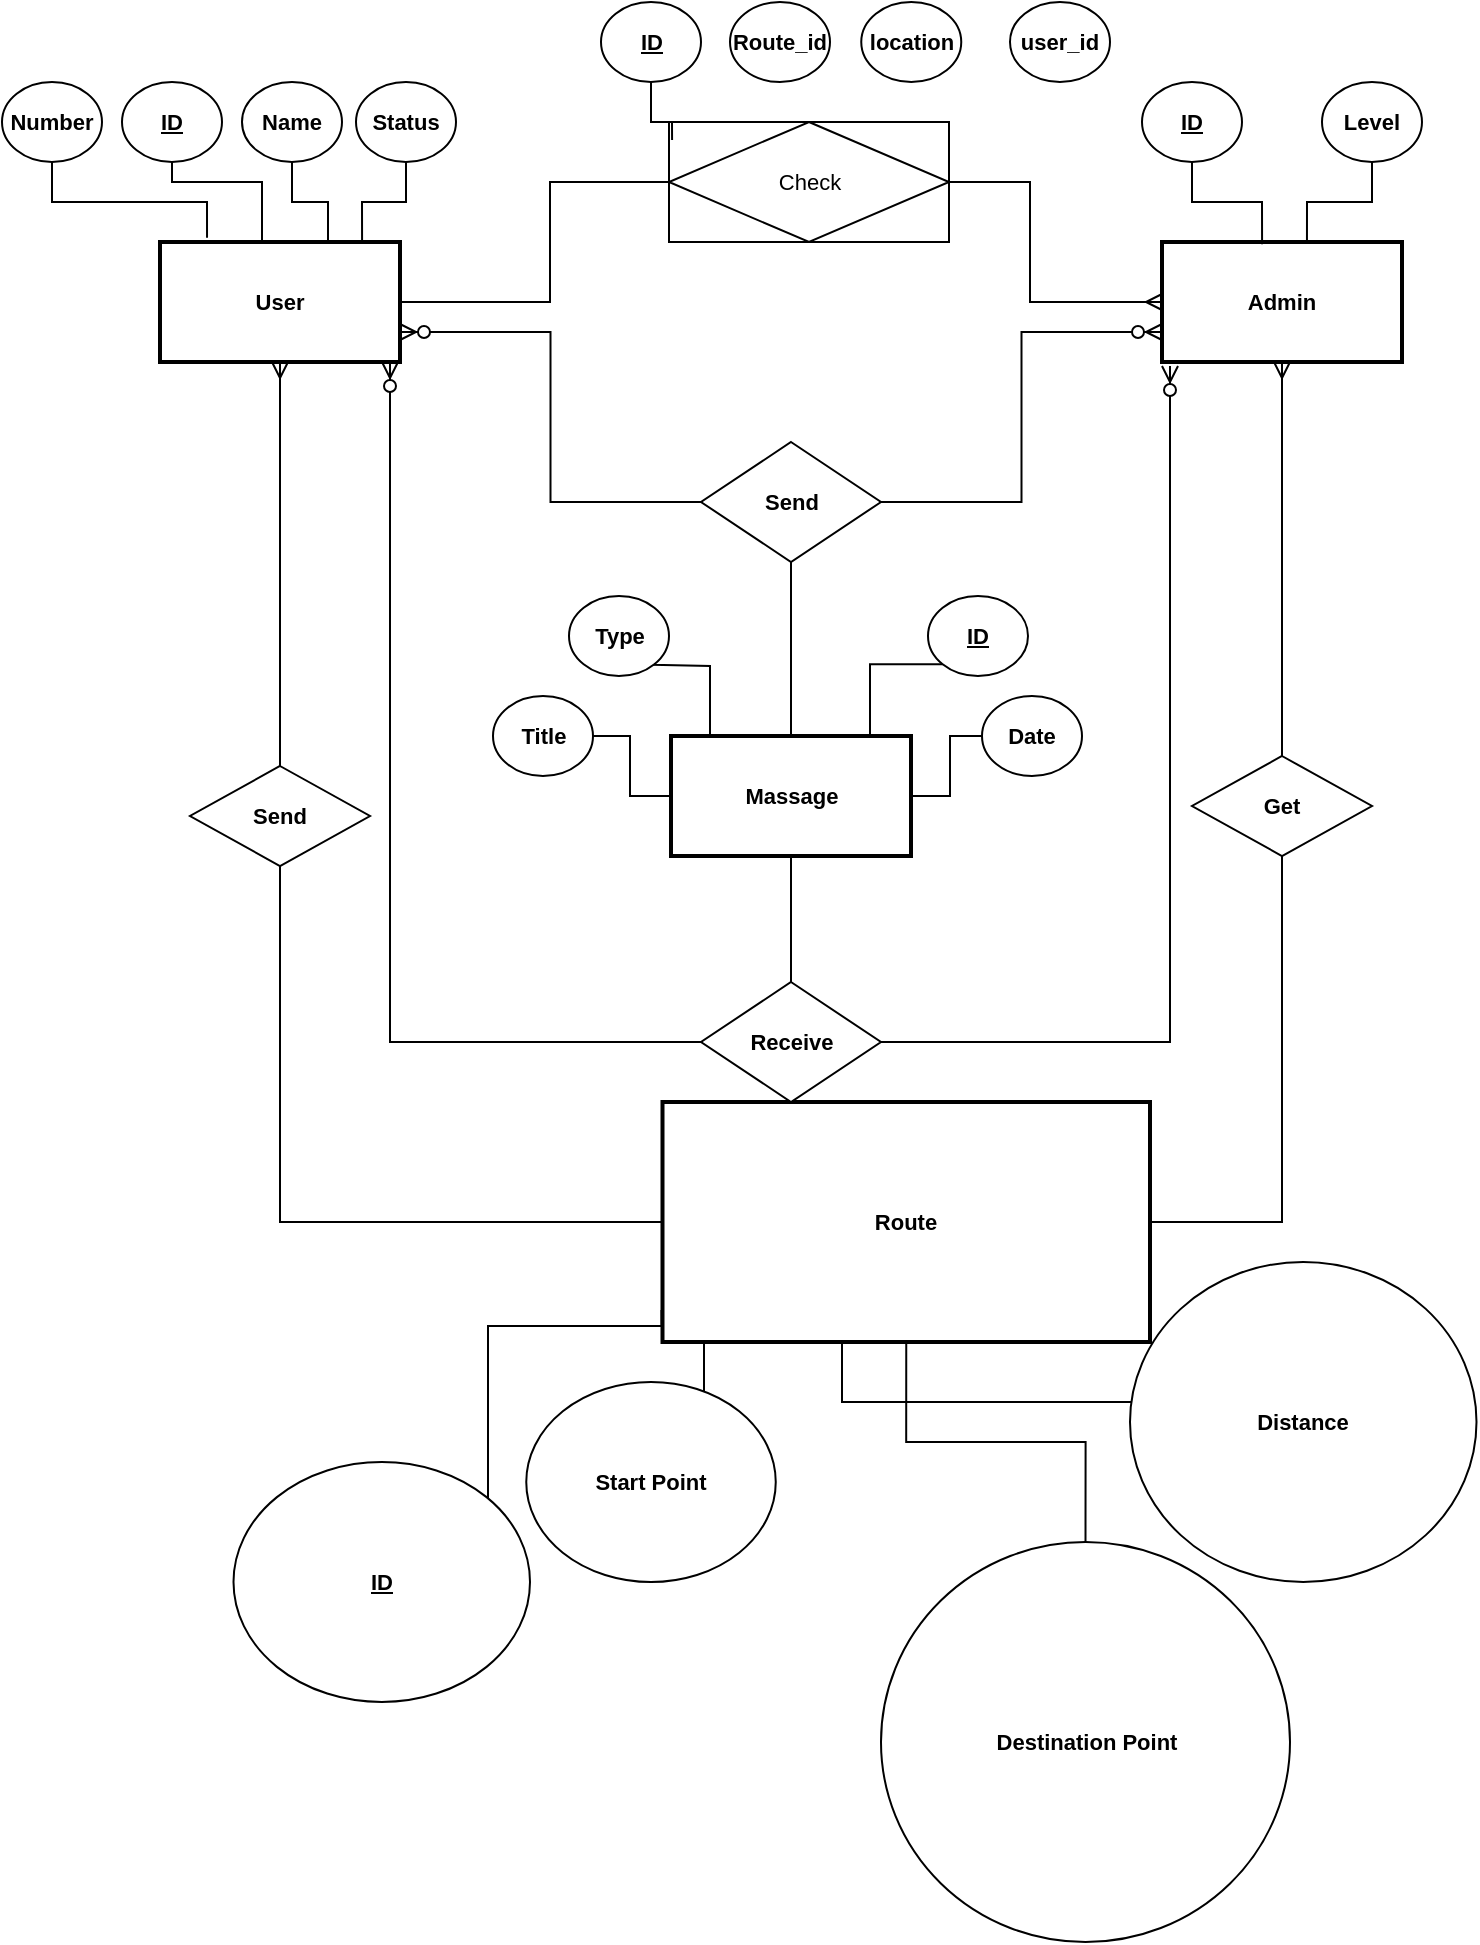 <mxfile version="12.4.2" type="github" pages="2"><diagram id="CtbFIN0bkxq8UmjPN7oY" name="Before"><mxGraphModel dx="720" dy="400" grid="1" gridSize="10" guides="1" tooltips="1" connect="1" arrows="1" fold="1" page="1" pageScale="1" pageWidth="827" pageHeight="1169" math="0" shadow="0"><root><mxCell id="0"/><mxCell id="1" parent="0"/><mxCell id="pgmZ9D66mQWXFj13j0gZ-1" value="User" style="rounded=0;whiteSpace=wrap;html=1;fontStyle=1;fontSize=11;strokeWidth=2;" parent="1" vertex="1"><mxGeometry x="125" y="190" width="120" height="60" as="geometry"/></mxCell><mxCell id="pgmZ9D66mQWXFj13j0gZ-13" style="edgeStyle=orthogonalEdgeStyle;rounded=0;orthogonalLoop=1;jettySize=auto;html=1;exitX=0.5;exitY=1;exitDx=0;exitDy=0;entryX=0.7;entryY=0;entryDx=0;entryDy=0;entryPerimeter=0;endArrow=none;endFill=0;fontSize=11;" parent="1" source="pgmZ9D66mQWXFj13j0gZ-2" target="pgmZ9D66mQWXFj13j0gZ-1" edge="1"><mxGeometry relative="1" as="geometry"/></mxCell><mxCell id="pgmZ9D66mQWXFj13j0gZ-2" value="Name" style="ellipse;whiteSpace=wrap;html=1;fontStyle=1;fontSize=11;" parent="1" vertex="1"><mxGeometry x="166" y="110" width="50" height="40" as="geometry"/></mxCell><mxCell id="pgmZ9D66mQWXFj13j0gZ-7" style="edgeStyle=orthogonalEdgeStyle;rounded=0;orthogonalLoop=1;jettySize=auto;html=1;exitX=0.5;exitY=1;exitDx=0;exitDy=0;endArrow=none;endFill=0;fontSize=11;" parent="1" source="pgmZ9D66mQWXFj13j0gZ-6" edge="1"><mxGeometry relative="1" as="geometry"><mxPoint x="181" y="190" as="targetPoint"/><Array as="points"><mxPoint x="131" y="160"/><mxPoint x="176" y="160"/><mxPoint x="176" y="190"/></Array></mxGeometry></mxCell><mxCell id="pgmZ9D66mQWXFj13j0gZ-6" value="&lt;u style=&quot;font-size: 11px;&quot;&gt;ID&lt;/u&gt;" style="ellipse;whiteSpace=wrap;html=1;fontStyle=1;fontSize=11;" parent="1" vertex="1"><mxGeometry x="106" y="110" width="50" height="40" as="geometry"/></mxCell><mxCell id="pgmZ9D66mQWXFj13j0gZ-10" style="edgeStyle=orthogonalEdgeStyle;rounded=0;orthogonalLoop=1;jettySize=auto;html=1;exitX=0.5;exitY=1;exitDx=0;exitDy=0;endArrow=none;endFill=0;entryX=0.196;entryY=-0.036;entryDx=0;entryDy=0;entryPerimeter=0;fontSize=11;" parent="1" source="pgmZ9D66mQWXFj13j0gZ-9" target="pgmZ9D66mQWXFj13j0gZ-1" edge="1"><mxGeometry relative="1" as="geometry"><mxPoint x="166" y="190" as="targetPoint"/></mxGeometry></mxCell><mxCell id="pgmZ9D66mQWXFj13j0gZ-9" value="Number" style="ellipse;whiteSpace=wrap;html=1;fontStyle=1;fontSize=11;" parent="1" vertex="1"><mxGeometry x="46" y="110" width="50" height="40" as="geometry"/></mxCell><mxCell id="pgmZ9D66mQWXFj13j0gZ-14" value="Admin" style="rounded=0;whiteSpace=wrap;html=1;fontStyle=1;fontSize=11;strokeWidth=2;" parent="1" vertex="1"><mxGeometry x="626" y="190" width="120" height="60" as="geometry"/></mxCell><mxCell id="pgmZ9D66mQWXFj13j0gZ-19" style="edgeStyle=orthogonalEdgeStyle;rounded=0;orthogonalLoop=1;jettySize=auto;html=1;exitX=0.5;exitY=1;exitDx=0;exitDy=0;entryX=0.604;entryY=0.006;entryDx=0;entryDy=0;entryPerimeter=0;endArrow=none;endFill=0;fontSize=11;" parent="1" source="pgmZ9D66mQWXFj13j0gZ-15" target="pgmZ9D66mQWXFj13j0gZ-14" edge="1"><mxGeometry relative="1" as="geometry"/></mxCell><mxCell id="pgmZ9D66mQWXFj13j0gZ-15" value="Level" style="ellipse;whiteSpace=wrap;html=1;fontStyle=1;fontSize=11;" parent="1" vertex="1"><mxGeometry x="706" y="110" width="50" height="40" as="geometry"/></mxCell><mxCell id="pgmZ9D66mQWXFj13j0gZ-18" style="edgeStyle=orthogonalEdgeStyle;rounded=0;orthogonalLoop=1;jettySize=auto;html=1;exitX=0.5;exitY=1;exitDx=0;exitDy=0;entryX=0.417;entryY=0.019;entryDx=0;entryDy=0;entryPerimeter=0;endArrow=none;endFill=0;fontSize=11;" parent="1" source="pgmZ9D66mQWXFj13j0gZ-16" target="pgmZ9D66mQWXFj13j0gZ-14" edge="1"><mxGeometry relative="1" as="geometry"/></mxCell><mxCell id="pgmZ9D66mQWXFj13j0gZ-16" value="&lt;u style=&quot;font-size: 11px;&quot;&gt;ID&lt;/u&gt;" style="ellipse;whiteSpace=wrap;html=1;fontStyle=1;fontSize=11;" parent="1" vertex="1"><mxGeometry x="616" y="110" width="50" height="40" as="geometry"/></mxCell><mxCell id="pgmZ9D66mQWXFj13j0gZ-21" style="edgeStyle=orthogonalEdgeStyle;rounded=0;orthogonalLoop=1;jettySize=auto;html=1;exitX=0.5;exitY=1;exitDx=0;exitDy=0;entryX=0.842;entryY=0;entryDx=0;entryDy=0;entryPerimeter=0;endArrow=none;endFill=0;fontSize=11;" parent="1" source="pgmZ9D66mQWXFj13j0gZ-20" target="pgmZ9D66mQWXFj13j0gZ-1" edge="1"><mxGeometry relative="1" as="geometry"><mxPoint x="251" y="150.333" as="sourcePoint"/></mxGeometry></mxCell><mxCell id="pgmZ9D66mQWXFj13j0gZ-20" value="Status" style="ellipse;whiteSpace=wrap;html=1;fontStyle=1;fontSize=11;" parent="1" vertex="1"><mxGeometry x="223" y="110" width="50" height="40" as="geometry"/></mxCell><mxCell id="pgmZ9D66mQWXFj13j0gZ-23" style="edgeStyle=orthogonalEdgeStyle;rounded=0;orthogonalLoop=1;jettySize=auto;html=1;exitX=0;exitY=0.5;exitDx=0;exitDy=0;entryX=1;entryY=0.5;entryDx=0;entryDy=0;endArrow=none;endFill=0;fontSize=11;" parent="1" source="CLBqF4PIO6via19ou1p--24" target="pgmZ9D66mQWXFj13j0gZ-1" edge="1"><mxGeometry relative="1" as="geometry"><Array as="points"><mxPoint x="320" y="160"/><mxPoint x="320" y="220"/></Array><mxPoint x="395" y="165" as="sourcePoint"/></mxGeometry></mxCell><mxCell id="pgmZ9D66mQWXFj13j0gZ-24" style="edgeStyle=orthogonalEdgeStyle;rounded=0;orthogonalLoop=1;jettySize=auto;html=1;entryX=0;entryY=0.5;entryDx=0;entryDy=0;endArrow=ERmany;endFill=0;fontSize=11;" parent="1" target="pgmZ9D66mQWXFj13j0gZ-14" edge="1"><mxGeometry relative="1" as="geometry"><mxPoint x="520" y="160" as="sourcePoint"/><Array as="points"><mxPoint x="560" y="160"/><mxPoint x="560" y="220"/></Array></mxGeometry></mxCell><mxCell id="pgmZ9D66mQWXFj13j0gZ-25" value="&lt;font style=&quot;font-size: 11px;&quot; face=&quot;Helvetica&quot;&gt;Massage&lt;/font&gt;" style="rounded=0;whiteSpace=wrap;html=1;fontStyle=1;fontSize=11;strokeWidth=2;" parent="1" vertex="1"><mxGeometry x="380.5" y="437" width="120" height="60" as="geometry"/></mxCell><mxCell id="pgmZ9D66mQWXFj13j0gZ-38" style="edgeStyle=orthogonalEdgeStyle;rounded=0;orthogonalLoop=1;jettySize=auto;html=1;exitX=1;exitY=1;exitDx=0;exitDy=0;endArrow=none;endFill=0;fontSize=11;" parent="1" source="pgmZ9D66mQWXFj13j0gZ-26" edge="1"><mxGeometry relative="1" as="geometry"><mxPoint x="391.5" y="437" as="targetPoint"/><Array as="points"><mxPoint x="359" y="402"/><mxPoint x="400" y="402"/><mxPoint x="400" y="437"/></Array></mxGeometry></mxCell><mxCell id="pgmZ9D66mQWXFj13j0gZ-26" value="Type" style="ellipse;whiteSpace=wrap;html=1;fontStyle=1;fontSize=11;" parent="1" vertex="1"><mxGeometry x="329.5" y="367" width="50" height="40" as="geometry"/></mxCell><mxCell id="pgmZ9D66mQWXFj13j0gZ-34" style="edgeStyle=orthogonalEdgeStyle;rounded=0;orthogonalLoop=1;jettySize=auto;html=1;exitX=0;exitY=1;exitDx=0;exitDy=0;entryX=0.75;entryY=0;entryDx=0;entryDy=0;endArrow=none;endFill=0;fontSize=11;" parent="1" source="pgmZ9D66mQWXFj13j0gZ-27" target="pgmZ9D66mQWXFj13j0gZ-25" edge="1"><mxGeometry relative="1" as="geometry"><Array as="points"><mxPoint x="480" y="401"/><mxPoint x="480" y="437"/></Array></mxGeometry></mxCell><mxCell id="pgmZ9D66mQWXFj13j0gZ-27" value="&lt;u style=&quot;font-size: 11px;&quot;&gt;ID&lt;/u&gt;" style="ellipse;whiteSpace=wrap;html=1;fontStyle=1;fontSize=11;" parent="1" vertex="1"><mxGeometry x="509" y="367" width="50" height="40" as="geometry"/></mxCell><mxCell id="WIKHMiuSpZbQJp17hBg9-3" style="edgeStyle=orthogonalEdgeStyle;rounded=0;orthogonalLoop=1;jettySize=auto;html=1;exitX=0;exitY=0.5;exitDx=0;exitDy=0;entryX=1;entryY=0.5;entryDx=0;entryDy=0;endArrow=none;endFill=0;fontSize=11;" parent="1" source="pgmZ9D66mQWXFj13j0gZ-28" target="pgmZ9D66mQWXFj13j0gZ-25" edge="1"><mxGeometry relative="1" as="geometry"><Array as="points"><mxPoint x="520" y="437"/><mxPoint x="520" y="467"/></Array></mxGeometry></mxCell><mxCell id="pgmZ9D66mQWXFj13j0gZ-28" value="Date" style="ellipse;whiteSpace=wrap;html=1;fontStyle=1;fontSize=11;" parent="1" vertex="1"><mxGeometry x="536" y="417" width="50" height="40" as="geometry"/></mxCell><mxCell id="pgmZ9D66mQWXFj13j0gZ-32" style="edgeStyle=orthogonalEdgeStyle;rounded=0;orthogonalLoop=1;jettySize=auto;html=1;exitX=1;exitY=0.5;exitDx=0;exitDy=0;entryX=0;entryY=0.5;entryDx=0;entryDy=0;endArrow=none;endFill=0;fontSize=11;" parent="1" source="pgmZ9D66mQWXFj13j0gZ-29" target="pgmZ9D66mQWXFj13j0gZ-25" edge="1"><mxGeometry relative="1" as="geometry"><Array as="points"><mxPoint x="360" y="437"/><mxPoint x="360" y="467"/></Array></mxGeometry></mxCell><mxCell id="pgmZ9D66mQWXFj13j0gZ-29" value="Title" style="ellipse;whiteSpace=wrap;html=1;fontStyle=1;fontSize=11;" parent="1" vertex="1"><mxGeometry x="291.5" y="417" width="50" height="40" as="geometry"/></mxCell><mxCell id="CLBqF4PIO6via19ou1p--16" value="" style="edgeStyle=orthogonalEdgeStyle;rounded=0;jumpStyle=none;orthogonalLoop=1;jettySize=auto;html=1;endArrow=none;endFill=0;entryX=0.5;entryY=0;entryDx=0;entryDy=0;fontSize=11;" parent="1" source="Es5ZiY69p0IihN2Ak-ck-1" target="pgmZ9D66mQWXFj13j0gZ-25" edge="1"><mxGeometry relative="1" as="geometry"><mxPoint x="440.5" y="400" as="targetPoint"/></mxGeometry></mxCell><mxCell id="CLBqF4PIO6via19ou1p--21" style="edgeStyle=orthogonalEdgeStyle;rounded=0;jumpStyle=none;orthogonalLoop=1;jettySize=auto;html=1;entryX=0;entryY=0.75;entryDx=0;entryDy=0;endArrow=ERzeroToMany;endFill=1;fontSize=11;" parent="1" source="Es5ZiY69p0IihN2Ak-ck-1" target="pgmZ9D66mQWXFj13j0gZ-14" edge="1"><mxGeometry relative="1" as="geometry"/></mxCell><mxCell id="CLBqF4PIO6via19ou1p--22" style="edgeStyle=orthogonalEdgeStyle;rounded=0;jumpStyle=none;orthogonalLoop=1;jettySize=auto;html=1;entryX=1;entryY=0.75;entryDx=0;entryDy=0;endArrow=ERzeroToMany;endFill=1;fontSize=11;" parent="1" source="Es5ZiY69p0IihN2Ak-ck-1" target="pgmZ9D66mQWXFj13j0gZ-1" edge="1"><mxGeometry relative="1" as="geometry"/></mxCell><mxCell id="Es5ZiY69p0IihN2Ak-ck-1" value="&lt;div style=&quot;font-size: 11px;&quot;&gt;&lt;font style=&quot;font-size: 11px;&quot;&gt;Send &lt;br style=&quot;font-size: 11px;&quot;&gt;&lt;/font&gt;&lt;/div&gt;" style="strokeWidth=1;html=1;shape=mxgraph.flowchart.decision;whiteSpace=wrap;fontSize=11;fontStyle=1" parent="1" vertex="1"><mxGeometry x="395.5" y="290" width="90" height="60" as="geometry"/></mxCell><mxCell id="Es5ZiY69p0IihN2Ak-ck-11" value="Route" style="rounded=0;whiteSpace=wrap;html=1;fontStyle=1;fontSize=11;strokeWidth=2;" parent="1" vertex="1"><mxGeometry x="376.25" y="620" width="243.75" height="120" as="geometry"/></mxCell><mxCell id="Es5ZiY69p0IihN2Ak-ck-15" style="edgeStyle=orthogonalEdgeStyle;rounded=0;orthogonalLoop=1;jettySize=auto;html=1;exitX=0.5;exitY=0;exitDx=0;exitDy=0;exitPerimeter=0;entryX=0.5;entryY=1;entryDx=0;entryDy=0;endArrow=ERmany;endFill=0;fontSize=11;" parent="1" source="Es5ZiY69p0IihN2Ak-ck-12" target="pgmZ9D66mQWXFj13j0gZ-14" edge="1"><mxGeometry relative="1" as="geometry"/></mxCell><mxCell id="Es5ZiY69p0IihN2Ak-ck-16" style="edgeStyle=orthogonalEdgeStyle;rounded=0;orthogonalLoop=1;jettySize=auto;html=1;exitX=0.5;exitY=1;exitDx=0;exitDy=0;exitPerimeter=0;entryX=1;entryY=0.5;entryDx=0;entryDy=0;endArrow=none;endFill=0;fontSize=11;" parent="1" source="Es5ZiY69p0IihN2Ak-ck-12" target="Es5ZiY69p0IihN2Ak-ck-11" edge="1"><mxGeometry relative="1" as="geometry"/></mxCell><mxCell id="Es5ZiY69p0IihN2Ak-ck-12" value="Get" style="strokeWidth=1;html=1;shape=mxgraph.flowchart.decision;whiteSpace=wrap;fontSize=11;fontStyle=1" parent="1" vertex="1"><mxGeometry x="641" y="447" width="90" height="50" as="geometry"/></mxCell><mxCell id="Es5ZiY69p0IihN2Ak-ck-14" style="edgeStyle=orthogonalEdgeStyle;rounded=0;orthogonalLoop=1;jettySize=auto;html=1;exitX=0.5;exitY=0;exitDx=0;exitDy=0;exitPerimeter=0;endArrow=ERmany;endFill=0;fontSize=11;entryX=0.5;entryY=1;entryDx=0;entryDy=0;jumpStyle=none;" parent="1" source="Es5ZiY69p0IihN2Ak-ck-13" target="pgmZ9D66mQWXFj13j0gZ-1" edge="1"><mxGeometry relative="1" as="geometry"><mxPoint x="185" y="310" as="targetPoint"/><Array as="points"><mxPoint x="185" y="452"/></Array></mxGeometry></mxCell><mxCell id="Es5ZiY69p0IihN2Ak-ck-17" style="edgeStyle=orthogonalEdgeStyle;rounded=0;orthogonalLoop=1;jettySize=auto;html=1;exitX=0.5;exitY=1;exitDx=0;exitDy=0;exitPerimeter=0;entryX=0;entryY=0.5;entryDx=0;entryDy=0;endArrow=none;endFill=0;fontSize=11;" parent="1" source="Es5ZiY69p0IihN2Ak-ck-13" target="Es5ZiY69p0IihN2Ak-ck-11" edge="1"><mxGeometry relative="1" as="geometry"/></mxCell><mxCell id="Es5ZiY69p0IihN2Ak-ck-13" value="Send" style="strokeWidth=1;html=1;shape=mxgraph.flowchart.decision;whiteSpace=wrap;fontSize=11;fontStyle=1" parent="1" vertex="1"><mxGeometry x="140" y="452" width="90" height="50" as="geometry"/></mxCell><mxCell id="WIKHMiuSpZbQJp17hBg9-5" style="edgeStyle=orthogonalEdgeStyle;rounded=0;orthogonalLoop=1;jettySize=auto;html=1;exitX=0.5;exitY=0;exitDx=0;exitDy=0;entryX=0.171;entryY=1;entryDx=0;entryDy=0;entryPerimeter=0;endArrow=none;endFill=0;fontSize=11;" parent="1" source="WIKHMiuSpZbQJp17hBg9-4" target="Es5ZiY69p0IihN2Ak-ck-11" edge="1"><mxGeometry relative="1" as="geometry"><Array as="points"><mxPoint x="397" y="770"/></Array></mxGeometry></mxCell><mxCell id="WIKHMiuSpZbQJp17hBg9-4" value="Start Point" style="ellipse;whiteSpace=wrap;html=1;fontStyle=1;fontSize=11;" parent="1" vertex="1"><mxGeometry x="308.13" y="760" width="124.75" height="100" as="geometry"/></mxCell><mxCell id="WIKHMiuSpZbQJp17hBg9-7" style="edgeStyle=orthogonalEdgeStyle;rounded=0;orthogonalLoop=1;jettySize=auto;html=1;exitX=0.5;exitY=0;exitDx=0;exitDy=0;entryX=0.5;entryY=1;entryDx=0;entryDy=0;endArrow=none;endFill=0;fontSize=11;" parent="1" source="WIKHMiuSpZbQJp17hBg9-6" target="Es5ZiY69p0IihN2Ak-ck-11" edge="1"><mxGeometry relative="1" as="geometry"/></mxCell><mxCell id="WIKHMiuSpZbQJp17hBg9-6" value="&lt;font style=&quot;font-size: 11px;&quot;&gt;&lt;font style=&quot;font-size: 11px;&quot;&gt;Destination Point&lt;/font&gt;&lt;br style=&quot;font-size: 11px;&quot;&gt;&lt;/font&gt;" style="ellipse;whiteSpace=wrap;html=1;fontStyle=1;direction=east;fontSize=11;" parent="1" vertex="1"><mxGeometry x="485.5" y="840" width="204.5" height="200" as="geometry"/></mxCell><mxCell id="WIKHMiuSpZbQJp17hBg9-9" style="edgeStyle=orthogonalEdgeStyle;rounded=0;orthogonalLoop=1;jettySize=auto;html=1;exitX=0.5;exitY=0;exitDx=0;exitDy=0;entryX=0.75;entryY=1;entryDx=0;entryDy=0;endArrow=none;endFill=0;fontSize=11;" parent="1" source="WIKHMiuSpZbQJp17hBg9-8" target="Es5ZiY69p0IihN2Ak-ck-11" edge="1"><mxGeometry relative="1" as="geometry"><Array as="points"><mxPoint x="466" y="770"/></Array></mxGeometry></mxCell><mxCell id="WIKHMiuSpZbQJp17hBg9-8" value="Distance" style="ellipse;whiteSpace=wrap;html=1;fontStyle=1;fontSize=11;" parent="1" vertex="1"><mxGeometry x="610" y="700" width="173.25" height="160" as="geometry"/></mxCell><mxCell id="CLBqF4PIO6via19ou1p--14" value="" style="edgeStyle=orthogonalEdgeStyle;rounded=0;jumpStyle=none;orthogonalLoop=1;jettySize=auto;html=1;endArrow=none;endFill=0;fontSize=11;" parent="1" source="CLBqF4PIO6via19ou1p--2" target="pgmZ9D66mQWXFj13j0gZ-25" edge="1"><mxGeometry relative="1" as="geometry"/></mxCell><mxCell id="CLBqF4PIO6via19ou1p--18" value="" style="edgeStyle=orthogonalEdgeStyle;rounded=0;jumpStyle=none;orthogonalLoop=1;jettySize=auto;html=1;endArrow=ERzeroToMany;endFill=1;fontSize=11;" parent="1" source="CLBqF4PIO6via19ou1p--2" edge="1"><mxGeometry relative="1" as="geometry"><mxPoint x="630" y="252" as="targetPoint"/><Array as="points"><mxPoint x="630" y="590"/><mxPoint x="630" y="252"/></Array></mxGeometry></mxCell><mxCell id="CLBqF4PIO6via19ou1p--20" value="" style="edgeStyle=orthogonalEdgeStyle;rounded=0;jumpStyle=none;orthogonalLoop=1;jettySize=auto;html=1;endArrow=ERzeroToMany;endFill=1;fontSize=11;" parent="1" source="CLBqF4PIO6via19ou1p--2" edge="1"><mxGeometry relative="1" as="geometry"><mxPoint x="240" y="250" as="targetPoint"/><Array as="points"><mxPoint x="240" y="590"/><mxPoint x="240" y="250"/></Array></mxGeometry></mxCell><mxCell id="CLBqF4PIO6via19ou1p--2" value="&lt;div style=&quot;font-size: 11px;&quot;&gt;Receive&lt;/div&gt;" style="strokeWidth=1;html=1;shape=mxgraph.flowchart.decision;whiteSpace=wrap;fontSize=11;fontStyle=1" parent="1" vertex="1"><mxGeometry x="395.5" y="560" width="90" height="60" as="geometry"/></mxCell><mxCell id="CLBqF4PIO6via19ou1p--24" value="Check" style="shape=associativeEntity;whiteSpace=wrap;html=1;align=center;fontSize=11;" parent="1" vertex="1"><mxGeometry x="379.5" y="130" width="140" height="60" as="geometry"/></mxCell><mxCell id="CLBqF4PIO6via19ou1p--29" value="" style="edgeStyle=orthogonalEdgeStyle;rounded=0;jumpStyle=none;orthogonalLoop=1;jettySize=auto;html=1;endArrow=none;endFill=0;entryX=0.011;entryY=0.15;entryDx=0;entryDy=0;entryPerimeter=0;fontSize=11;" parent="1" source="CLBqF4PIO6via19ou1p--27" target="CLBqF4PIO6via19ou1p--24" edge="1"><mxGeometry relative="1" as="geometry"><mxPoint x="371" y="130" as="targetPoint"/></mxGeometry></mxCell><mxCell id="CLBqF4PIO6via19ou1p--27" value="&lt;u style=&quot;font-size: 11px;&quot;&gt;ID&lt;/u&gt;" style="ellipse;whiteSpace=wrap;html=1;fontStyle=1;fontSize=11;" parent="1" vertex="1"><mxGeometry x="345.5" y="70" width="50" height="40" as="geometry"/></mxCell><mxCell id="CLBqF4PIO6via19ou1p--30" value="Route_id" style="ellipse;whiteSpace=wrap;html=1;fontStyle=1;fontSize=11;" parent="1" vertex="1"><mxGeometry x="410" y="70" width="50" height="40" as="geometry"/></mxCell><mxCell id="CLBqF4PIO6via19ou1p--31" value="location" style="ellipse;whiteSpace=wrap;html=1;fontStyle=1;fontSize=11;" parent="1" vertex="1"><mxGeometry x="475.63" y="70" width="50" height="40" as="geometry"/></mxCell><mxCell id="CLBqF4PIO6via19ou1p--33" style="edgeStyle=orthogonalEdgeStyle;rounded=0;jumpStyle=none;orthogonalLoop=1;jettySize=auto;html=1;entryX=-0.002;entryY=0.867;entryDx=0;entryDy=0;entryPerimeter=0;endArrow=none;endFill=0;fontSize=11;" parent="1" source="CLBqF4PIO6via19ou1p--32" target="Es5ZiY69p0IihN2Ak-ck-11" edge="1"><mxGeometry relative="1" as="geometry"><Array as="points"><mxPoint x="289" y="732"/></Array></mxGeometry></mxCell><mxCell id="CLBqF4PIO6via19ou1p--32" value="&lt;u style=&quot;font-size: 11px;&quot;&gt;ID&lt;/u&gt;" style="ellipse;whiteSpace=wrap;html=1;fontStyle=1;fontSize=11;" parent="1" vertex="1"><mxGeometry x="161.75" y="800" width="148.25" height="120" as="geometry"/></mxCell><mxCell id="CLBqF4PIO6via19ou1p--34" value="user_id" style="ellipse;whiteSpace=wrap;html=1;fontStyle=1;fontSize=11;" parent="1" vertex="1"><mxGeometry x="550" y="70" width="50" height="40" as="geometry"/></mxCell></root></mxGraphModel></diagram><diagram id="TvTotC9suLcW5Y_epBmj" name="After"><mxGraphModel dx="3981" dy="2540" grid="1" gridSize="10" guides="1" tooltips="1" connect="1" arrows="1" fold="1" page="1" pageScale="1" pageWidth="827" pageHeight="1169" math="0" shadow="0"><root><mxCell id="fsp-5lyfZJ8o4ootPtmN-0"/><mxCell id="fsp-5lyfZJ8o4ootPtmN-1" parent="fsp-5lyfZJ8o4ootPtmN-0"/><mxCell id="iT2oGpC6R6ccVTehwEqg-3" style="edgeStyle=orthogonalEdgeStyle;rounded=0;orthogonalLoop=1;jettySize=auto;html=1;entryX=0.5;entryY=1;entryDx=0;entryDy=0;endArrow=classic;endFill=1;strokeWidth=5;fontSize=30;" edge="1" parent="fsp-5lyfZJ8o4ootPtmN-1" source="MuzixSxBP5v5debwvADm-0" target="Om-Wc0dJJG_xo9E57HJ1-2"><mxGeometry relative="1" as="geometry"/></mxCell><mxCell id="MuzixSxBP5v5debwvADm-0" value="Mission" style="rounded=0;whiteSpace=wrap;html=1;fontStyle=1;fontSize=35;strokeWidth=2;" vertex="1" parent="fsp-5lyfZJ8o4ootPtmN-1"><mxGeometry x="710" y="960" width="243.75" height="120" as="geometry"/></mxCell><mxCell id="iT2oGpC6R6ccVTehwEqg-2" style="edgeStyle=orthogonalEdgeStyle;rounded=0;orthogonalLoop=1;jettySize=auto;html=1;entryX=1;entryY=0.5;entryDx=0;entryDy=0;endArrow=classic;endFill=1;strokeWidth=5;fontSize=30;" edge="1" parent="fsp-5lyfZJ8o4ootPtmN-1" source="Om-Wc0dJJG_xo9E57HJ1-1" target="MuzixSxBP5v5debwvADm-0"><mxGeometry relative="1" as="geometry"><Array as="points"><mxPoint x="1453" y="1020"/></Array></mxGeometry></mxCell><mxCell id="OUKZG5zMATqvLYxexUjR-1" style="edgeStyle=orthogonalEdgeStyle;rounded=0;orthogonalLoop=1;jettySize=auto;html=1;entryX=1;entryY=0.5;entryDx=0;entryDy=0;endArrow=ERoneToMany;endFill=0;strokeWidth=5;fontSize=30;" edge="1" parent="fsp-5lyfZJ8o4ootPtmN-1" source="Om-Wc0dJJG_xo9E57HJ1-1" target="OUKZG5zMATqvLYxexUjR-0"><mxGeometry relative="1" as="geometry"><Array as="points"><mxPoint x="1178" y="160"/><mxPoint x="1178" y="-46"/></Array></mxGeometry></mxCell><mxCell id="nTYrsk4hiBAEwLayyUye-4" style="edgeStyle=orthogonalEdgeStyle;rounded=0;orthogonalLoop=1;jettySize=auto;html=1;entryX=1;entryY=0.5;entryDx=0;entryDy=0;endArrow=ERmany;endFill=0;strokeWidth=5;fontSize=30;" edge="1" parent="fsp-5lyfZJ8o4ootPtmN-1" source="Om-Wc0dJJG_xo9E57HJ1-1" target="nTYrsk4hiBAEwLayyUye-0"><mxGeometry relative="1" as="geometry"><Array as="points"><mxPoint x="1178" y="219"/><mxPoint x="1178" y="554"/></Array></mxGeometry></mxCell><mxCell id="Om-Wc0dJJG_xo9E57HJ1-1" value="Admin" style="rounded=0;whiteSpace=wrap;html=1;fontStyle=1;fontSize=35;strokeWidth=2;" vertex="1" parent="fsp-5lyfZJ8o4ootPtmN-1"><mxGeometry x="1330" y="130" width="243.75" height="120" as="geometry"/></mxCell><mxCell id="nTYrsk4hiBAEwLayyUye-5" style="edgeStyle=orthogonalEdgeStyle;rounded=0;orthogonalLoop=1;jettySize=auto;html=1;entryX=0;entryY=0.5;entryDx=0;entryDy=0;endArrow=ERmany;endFill=0;strokeWidth=5;fontSize=30;" edge="1" parent="fsp-5lyfZJ8o4ootPtmN-1" source="Om-Wc0dJJG_xo9E57HJ1-2" target="nTYrsk4hiBAEwLayyUye-0"><mxGeometry relative="1" as="geometry"><Array as="points"><mxPoint x="475" y="230"/><mxPoint x="475" y="554"/></Array></mxGeometry></mxCell><mxCell id="Om-Wc0dJJG_xo9E57HJ1-2" value="User" style="rounded=0;whiteSpace=wrap;html=1;fontStyle=1;fontSize=35;strokeWidth=2;" vertex="1" parent="fsp-5lyfZJ8o4ootPtmN-1"><mxGeometry x="70" y="150" width="243.75" height="120" as="geometry"/></mxCell><mxCell id="kR4cgppDE3VzZbUCSfaH-5" style="edgeStyle=orthogonalEdgeStyle;rounded=0;orthogonalLoop=1;jettySize=auto;html=1;entryX=0;entryY=0.5;entryDx=0;entryDy=0;fontSize=11;strokeWidth=3;endArrow=none;endFill=0;" edge="1" parent="fsp-5lyfZJ8o4ootPtmN-1" source="cq0Lz3pIVjcBVLXYQQ5d-0" target="Om-Wc0dJJG_xo9E57HJ1-2"><mxGeometry relative="1" as="geometry"><Array as="points"><mxPoint x="30" y="325"/><mxPoint x="30" y="210"/></Array></mxGeometry></mxCell><mxCell id="cq0Lz3pIVjcBVLXYQQ5d-0" value="&lt;u style=&quot;font-size: 35px;&quot;&gt;ID&lt;/u&gt;" style="ellipse;whiteSpace=wrap;html=1;fontStyle=1;fontSize=35;" vertex="1" parent="fsp-5lyfZJ8o4ootPtmN-1"><mxGeometry x="-140" y="260" width="140" height="130" as="geometry"/></mxCell><mxCell id="kR4cgppDE3VzZbUCSfaH-2" style="edgeStyle=orthogonalEdgeStyle;rounded=0;orthogonalLoop=1;jettySize=auto;html=1;fontSize=14;verticalAlign=bottom;strokeWidth=3;endArrow=none;endFill=0;" edge="1" parent="fsp-5lyfZJ8o4ootPtmN-1" source="XCsvV3QIek53knNpWRvm-0" target="Om-Wc0dJJG_xo9E57HJ1-2"><mxGeometry relative="1" as="geometry"/></mxCell><mxCell id="XCsvV3QIek53knNpWRvm-0" value="Number" style="ellipse;whiteSpace=wrap;html=1;fontStyle=1;fontSize=35;" vertex="1" parent="fsp-5lyfZJ8o4ootPtmN-1"><mxGeometry y="-50" width="140" height="130" as="geometry"/></mxCell><mxCell id="kR4cgppDE3VzZbUCSfaH-3" style="edgeStyle=orthogonalEdgeStyle;rounded=0;orthogonalLoop=1;jettySize=auto;html=1;entryX=0.5;entryY=0;entryDx=0;entryDy=0;fontSize=11;strokeWidth=3;endArrow=none;endFill=0;" edge="1" parent="fsp-5lyfZJ8o4ootPtmN-1" source="kR4cgppDE3VzZbUCSfaH-0" target="Om-Wc0dJJG_xo9E57HJ1-2"><mxGeometry relative="1" as="geometry"/></mxCell><mxCell id="kR4cgppDE3VzZbUCSfaH-0" value="Name" style="ellipse;whiteSpace=wrap;html=1;fontStyle=1;fontSize=35;" vertex="1" parent="fsp-5lyfZJ8o4ootPtmN-1"><mxGeometry x="250" y="-50" width="140" height="130" as="geometry"/></mxCell><mxCell id="kR4cgppDE3VzZbUCSfaH-4" style="edgeStyle=orthogonalEdgeStyle;rounded=0;orthogonalLoop=1;jettySize=auto;html=1;entryX=0;entryY=0.5;entryDx=0;entryDy=0;fontSize=11;strokeWidth=3;endArrow=none;endFill=0;" edge="1" parent="fsp-5lyfZJ8o4ootPtmN-1" source="kR4cgppDE3VzZbUCSfaH-1" target="Om-Wc0dJJG_xo9E57HJ1-2"><mxGeometry relative="1" as="geometry"/></mxCell><mxCell id="kR4cgppDE3VzZbUCSfaH-1" value="Status" style="ellipse;whiteSpace=wrap;html=1;fontStyle=1;fontSize=35;" vertex="1" parent="fsp-5lyfZJ8o4ootPtmN-1"><mxGeometry x="-150" y="30" width="140" height="130" as="geometry"/></mxCell><mxCell id="1-7Uv_LE2kj8FZEEjFvZ-3" style="edgeStyle=orthogonalEdgeStyle;rounded=0;orthogonalLoop=1;jettySize=auto;html=1;entryX=0.5;entryY=0;entryDx=0;entryDy=0;endArrow=none;endFill=0;strokeWidth=3;fontSize=30;" edge="1" parent="fsp-5lyfZJ8o4ootPtmN-1" source="1-7Uv_LE2kj8FZEEjFvZ-2" target="Om-Wc0dJJG_xo9E57HJ1-1"><mxGeometry relative="1" as="geometry"/></mxCell><mxCell id="1-7Uv_LE2kj8FZEEjFvZ-2" value="&lt;u&gt;ID&lt;/u&gt;" style="ellipse;whiteSpace=wrap;html=1;fontStyle=1;fontSize=35;" vertex="1" parent="fsp-5lyfZJ8o4ootPtmN-1"><mxGeometry x="1260" y="-40" width="140" height="130" as="geometry"/></mxCell><mxCell id="1-7Uv_LE2kj8FZEEjFvZ-6" style="edgeStyle=orthogonalEdgeStyle;rounded=0;orthogonalLoop=1;jettySize=auto;html=1;entryX=0.5;entryY=0;entryDx=0;entryDy=0;endArrow=none;endFill=0;strokeWidth=3;fontSize=30;" edge="1" parent="fsp-5lyfZJ8o4ootPtmN-1" source="1-7Uv_LE2kj8FZEEjFvZ-5" target="Om-Wc0dJJG_xo9E57HJ1-1"><mxGeometry relative="1" as="geometry"/></mxCell><mxCell id="1-7Uv_LE2kj8FZEEjFvZ-5" value="level" style="ellipse;whiteSpace=wrap;html=1;fontStyle=1;fontSize=35;" vertex="1" parent="fsp-5lyfZJ8o4ootPtmN-1"><mxGeometry x="1500" y="-40" width="140" height="130" as="geometry"/></mxCell><mxCell id="KKJz6TUVWng8LO69yPL7-5" style="edgeStyle=orthogonalEdgeStyle;rounded=0;orthogonalLoop=1;jettySize=auto;html=1;endArrow=none;endFill=0;strokeWidth=3;fontSize=30;" edge="1" parent="fsp-5lyfZJ8o4ootPtmN-1" source="SCYVtzqjdcup6k_syOfV-1"><mxGeometry relative="1" as="geometry"><mxPoint x="830" y="1080" as="targetPoint"/><Array as="points"><mxPoint x="550" y="1119"/><mxPoint x="830" y="1119"/></Array></mxGeometry></mxCell><mxCell id="SCYVtzqjdcup6k_syOfV-1" value="&lt;u style=&quot;font-size: 35px;&quot;&gt;ID&lt;/u&gt;" style="ellipse;whiteSpace=wrap;html=1;fontStyle=1;fontSize=35;" vertex="1" parent="fsp-5lyfZJ8o4ootPtmN-1"><mxGeometry x="480" y="1150.0" width="140" height="130" as="geometry"/></mxCell><mxCell id="KKJz6TUVWng8LO69yPL7-4" style="edgeStyle=orthogonalEdgeStyle;rounded=0;orthogonalLoop=1;jettySize=auto;html=1;endArrow=none;endFill=0;strokeWidth=3;fontSize=30;" edge="1" parent="fsp-5lyfZJ8o4ootPtmN-1" source="KI-iv4kUrJZaKCZNDF2f-0"><mxGeometry relative="1" as="geometry"><mxPoint x="830" y="1080" as="targetPoint"/><Array as="points"><mxPoint x="710" y="1119"/><mxPoint x="830" y="1119"/></Array></mxGeometry></mxCell><mxCell id="KI-iv4kUrJZaKCZNDF2f-0" value="Start point" style="ellipse;whiteSpace=wrap;html=1;fontStyle=1;fontSize=35;" vertex="1" parent="fsp-5lyfZJ8o4ootPtmN-1"><mxGeometry x="640" y="1150.0" width="140" height="130" as="geometry"/></mxCell><mxCell id="KKJz6TUVWng8LO69yPL7-2" style="edgeStyle=orthogonalEdgeStyle;rounded=0;orthogonalLoop=1;jettySize=auto;html=1;entryX=0.5;entryY=1;entryDx=0;entryDy=0;endArrow=none;endFill=0;strokeWidth=3;fontSize=30;" edge="1" parent="fsp-5lyfZJ8o4ootPtmN-1" source="KI-iv4kUrJZaKCZNDF2f-1" target="MuzixSxBP5v5debwvADm-0"><mxGeometry relative="1" as="geometry"/></mxCell><mxCell id="KI-iv4kUrJZaKCZNDF2f-1" value="&lt;font style=&quot;font-size: 20px&quot;&gt;&lt;font style=&quot;font-size: 20px&quot;&gt;Destination Point&lt;/font&gt;&lt;/font&gt;" style="ellipse;whiteSpace=wrap;html=1;fontStyle=1;fontSize=35;" vertex="1" parent="fsp-5lyfZJ8o4ootPtmN-1"><mxGeometry x="890" y="1157.14" width="140" height="130" as="geometry"/></mxCell><mxCell id="KKJz6TUVWng8LO69yPL7-1" style="edgeStyle=orthogonalEdgeStyle;rounded=0;orthogonalLoop=1;jettySize=auto;html=1;entryX=0.5;entryY=1;entryDx=0;entryDy=0;endArrow=none;endFill=0;strokeWidth=3;fontSize=30;" edge="1" parent="fsp-5lyfZJ8o4ootPtmN-1" source="KKJz6TUVWng8LO69yPL7-0" target="MuzixSxBP5v5debwvADm-0"><mxGeometry relative="1" as="geometry"><Array as="points"><mxPoint x="1120" y="1119"/><mxPoint x="832" y="1119"/></Array></mxGeometry></mxCell><mxCell id="KKJz6TUVWng8LO69yPL7-0" value="Distance" style="ellipse;whiteSpace=wrap;html=1;fontStyle=1;fontSize=35;" vertex="1" parent="fsp-5lyfZJ8o4ootPtmN-1"><mxGeometry x="1050" y="1157.14" width="140" height="130" as="geometry"/></mxCell><mxCell id="ZE58_Su157GJQCtxv8-p-1" value="&lt;font style=&quot;font-size: 40px&quot;&gt;Accept&lt;/font&gt;" style="strokeWidth=1;html=1;shape=mxgraph.flowchart.decision;whiteSpace=wrap;fontSize=11;fontStyle=1" vertex="1" parent="fsp-5lyfZJ8o4ootPtmN-1"><mxGeometry x="81.88" y="610" width="220" height="118" as="geometry"/></mxCell><mxCell id="ZE58_Su157GJQCtxv8-p-2" value="&lt;font style=&quot;font-size: 40px&quot;&gt;Make&lt;/font&gt;" style="strokeWidth=1;html=1;shape=mxgraph.flowchart.decision;whiteSpace=wrap;fontSize=11;fontStyle=1" vertex="1" parent="fsp-5lyfZJ8o4ootPtmN-1"><mxGeometry x="1341.87" y="610" width="220" height="118" as="geometry"/></mxCell><mxCell id="T4oF1FOtOtn8XCj9oyfN-2" style="edgeStyle=orthogonalEdgeStyle;rounded=0;orthogonalLoop=1;jettySize=auto;html=1;entryX=1;entryY=0.25;entryDx=0;entryDy=0;endArrow=ERoneToMany;endFill=0;strokeWidth=5;fontSize=30;" edge="1" parent="fsp-5lyfZJ8o4ootPtmN-1" source="OUKZG5zMATqvLYxexUjR-0" target="Om-Wc0dJJG_xo9E57HJ1-2"><mxGeometry relative="1" as="geometry"/></mxCell><mxCell id="OUKZG5zMATqvLYxexUjR-0" value="Check" style="shape=associativeEntity;whiteSpace=wrap;html=1;align=center;fontSize=30;" vertex="1" parent="fsp-5lyfZJ8o4ootPtmN-1"><mxGeometry x="636.88" y="-120" width="390" height="148.5" as="geometry"/></mxCell><mxCell id="0zT8dPXJNh583kSkr4RC-1" style="edgeStyle=orthogonalEdgeStyle;rounded=0;orthogonalLoop=1;jettySize=auto;html=1;entryX=0.49;entryY=0;entryDx=0;entryDy=0;entryPerimeter=0;endArrow=none;endFill=0;strokeWidth=3;fontSize=30;" edge="1" parent="fsp-5lyfZJ8o4ootPtmN-1" source="8jZ8KNbiCsTIdl_g-FkA-1" target="OUKZG5zMATqvLYxexUjR-0"><mxGeometry relative="1" as="geometry"><Array as="points"><mxPoint x="560" y="-160"/><mxPoint x="828" y="-160"/></Array></mxGeometry></mxCell><mxCell id="8jZ8KNbiCsTIdl_g-FkA-1" value="&lt;u&gt;ID&lt;/u&gt;" style="ellipse;whiteSpace=wrap;html=1;fontStyle=1;fontSize=35;" vertex="1" parent="fsp-5lyfZJ8o4ootPtmN-1"><mxGeometry x="490" y="-320" width="140" height="130" as="geometry"/></mxCell><mxCell id="0zT8dPXJNh583kSkr4RC-2" style="edgeStyle=orthogonalEdgeStyle;rounded=0;orthogonalLoop=1;jettySize=auto;html=1;entryX=0.49;entryY=0;entryDx=0;entryDy=0;entryPerimeter=0;endArrow=none;endFill=0;strokeWidth=3;fontSize=30;" edge="1" parent="fsp-5lyfZJ8o4ootPtmN-1" source="8jZ8KNbiCsTIdl_g-FkA-2" target="OUKZG5zMATqvLYxexUjR-0"><mxGeometry relative="1" as="geometry"><Array as="points"><mxPoint x="720" y="-160"/><mxPoint x="828" y="-160"/></Array></mxGeometry></mxCell><mxCell id="8jZ8KNbiCsTIdl_g-FkA-2" value="&lt;font style=&quot;font-size: 26px&quot;&gt;Mission_id&lt;/font&gt;" style="ellipse;whiteSpace=wrap;html=1;fontStyle=1;fontSize=35;" vertex="1" parent="fsp-5lyfZJ8o4ootPtmN-1"><mxGeometry x="650" y="-320" width="140" height="130" as="geometry"/></mxCell><mxCell id="0zT8dPXJNh583kSkr4RC-3" style="edgeStyle=orthogonalEdgeStyle;rounded=0;orthogonalLoop=1;jettySize=auto;html=1;entryX=0.49;entryY=-0.015;entryDx=0;entryDy=0;entryPerimeter=0;endArrow=none;endFill=0;strokeWidth=3;fontSize=30;" edge="1" parent="fsp-5lyfZJ8o4ootPtmN-1" source="8UpKxTbp0NI9WU5Ip3YJ-0" target="OUKZG5zMATqvLYxexUjR-0"><mxGeometry relative="1" as="geometry"><Array as="points"><mxPoint x="950" y="-160"/><mxPoint x="828" y="-160"/></Array></mxGeometry></mxCell><mxCell id="8UpKxTbp0NI9WU5Ip3YJ-0" value="location" style="ellipse;whiteSpace=wrap;html=1;fontStyle=1;fontSize=35;" vertex="1" parent="fsp-5lyfZJ8o4ootPtmN-1"><mxGeometry x="880" y="-320" width="140" height="130" as="geometry"/></mxCell><mxCell id="0zT8dPXJNh583kSkr4RC-4" style="edgeStyle=orthogonalEdgeStyle;rounded=0;orthogonalLoop=1;jettySize=auto;html=1;endArrow=none;endFill=0;strokeWidth=3;fontSize=30;" edge="1" parent="fsp-5lyfZJ8o4ootPtmN-1" source="0zT8dPXJNh583kSkr4RC-0"><mxGeometry relative="1" as="geometry"><mxPoint x="830" y="-120" as="targetPoint"/><Array as="points"><mxPoint x="1100" y="-160"/><mxPoint x="830" y="-160"/></Array></mxGeometry></mxCell><mxCell id="0zT8dPXJNh583kSkr4RC-0" value="user_id" style="ellipse;whiteSpace=wrap;html=1;fontStyle=1;fontSize=35;" vertex="1" parent="fsp-5lyfZJ8o4ootPtmN-1"><mxGeometry x="1030" y="-320" width="140" height="130" as="geometry"/></mxCell><mxCell id="nTYrsk4hiBAEwLayyUye-1" style="edgeStyle=orthogonalEdgeStyle;rounded=0;orthogonalLoop=1;jettySize=auto;html=1;endArrow=ERmany;endFill=0;strokeWidth=4;fontSize=30;" edge="1" parent="fsp-5lyfZJ8o4ootPtmN-1" source="nTYrsk4hiBAEwLayyUye-0"><mxGeometry relative="1" as="geometry"><mxPoint x="1330" y="220" as="targetPoint"/><Array as="points"><mxPoint x="1178" y="554"/><mxPoint x="1178" y="220"/><mxPoint x="1330" y="220"/></Array></mxGeometry></mxCell><mxCell id="nTYrsk4hiBAEwLayyUye-2" style="edgeStyle=orthogonalEdgeStyle;rounded=0;orthogonalLoop=1;jettySize=auto;html=1;endArrow=ERmany;endFill=0;strokeWidth=5;fontSize=30;" edge="1" parent="fsp-5lyfZJ8o4ootPtmN-1" source="nTYrsk4hiBAEwLayyUye-0"><mxGeometry relative="1" as="geometry"><mxPoint x="314" y="230" as="targetPoint"/><Array as="points"><mxPoint x="475" y="554"/><mxPoint x="475" y="230"/><mxPoint x="314" y="230"/></Array></mxGeometry></mxCell><mxCell id="nTYrsk4hiBAEwLayyUye-0" value="Message" style="shape=associativeEntity;whiteSpace=wrap;html=1;align=center;fontSize=30;" vertex="1" parent="fsp-5lyfZJ8o4ootPtmN-1"><mxGeometry x="636.88" y="480" width="390" height="148.5" as="geometry"/></mxCell><mxCell id="IqMhiphVFl6n_qMhESp3-5" style="edgeStyle=orthogonalEdgeStyle;rounded=0;orthogonalLoop=1;jettySize=auto;html=1;endArrow=none;endFill=0;endSize=6;strokeWidth=3;fontSize=30;" edge="1" parent="fsp-5lyfZJ8o4ootPtmN-1" source="nTYrsk4hiBAEwLayyUye-6"><mxGeometry relative="1" as="geometry"><mxPoint x="830" y="630" as="targetPoint"/><Array as="points"><mxPoint x="562" y="660"/><mxPoint x="830" y="660"/></Array></mxGeometry></mxCell><mxCell id="nTYrsk4hiBAEwLayyUye-6" value="&lt;u&gt;ID&lt;/u&gt;" style="ellipse;whiteSpace=wrap;html=1;fontStyle=1;fontSize=35;" vertex="1" parent="fsp-5lyfZJ8o4ootPtmN-1"><mxGeometry x="491.88" y="710" width="140" height="130" as="geometry"/></mxCell><mxCell id="IqMhiphVFl6n_qMhESp3-4" style="edgeStyle=orthogonalEdgeStyle;rounded=0;orthogonalLoop=1;jettySize=auto;html=1;endArrow=none;endFill=0;endSize=6;strokeWidth=3;fontSize=30;" edge="1" parent="fsp-5lyfZJ8o4ootPtmN-1" source="nTYrsk4hiBAEwLayyUye-7"><mxGeometry relative="1" as="geometry"><mxPoint x="830" y="630" as="targetPoint"/><Array as="points"><mxPoint x="722" y="660"/><mxPoint x="830" y="660"/></Array></mxGeometry></mxCell><mxCell id="nTYrsk4hiBAEwLayyUye-7" value="Title" style="ellipse;whiteSpace=wrap;html=1;fontStyle=1;fontSize=35;" vertex="1" parent="fsp-5lyfZJ8o4ootPtmN-1"><mxGeometry x="651.88" y="710" width="140" height="130" as="geometry"/></mxCell><mxCell id="IqMhiphVFl6n_qMhESp3-2" style="edgeStyle=orthogonalEdgeStyle;rounded=0;orthogonalLoop=1;jettySize=auto;html=1;entryX=0.5;entryY=1;entryDx=0;entryDy=0;endArrow=none;endFill=0;strokeWidth=3;fontSize=30;" edge="1" parent="fsp-5lyfZJ8o4ootPtmN-1" source="nTYrsk4hiBAEwLayyUye-8" target="nTYrsk4hiBAEwLayyUye-0"><mxGeometry relative="1" as="geometry"><Array as="points"><mxPoint x="952" y="660"/><mxPoint x="832" y="660"/></Array></mxGeometry></mxCell><mxCell id="nTYrsk4hiBAEwLayyUye-8" value="Date" style="ellipse;whiteSpace=wrap;html=1;fontStyle=1;fontSize=35;" vertex="1" parent="fsp-5lyfZJ8o4ootPtmN-1"><mxGeometry x="881.88" y="710" width="140" height="130" as="geometry"/></mxCell><mxCell id="IqMhiphVFl6n_qMhESp3-3" style="edgeStyle=orthogonalEdgeStyle;rounded=0;orthogonalLoop=1;jettySize=auto;html=1;endArrow=none;endFill=0;strokeWidth=3;fontSize=30;endSize=6;" edge="1" parent="fsp-5lyfZJ8o4ootPtmN-1" source="nTYrsk4hiBAEwLayyUye-9"><mxGeometry relative="1" as="geometry"><mxPoint x="830" y="630" as="targetPoint"/><Array as="points"><mxPoint x="1102" y="660"/><mxPoint x="830" y="660"/></Array></mxGeometry></mxCell><mxCell id="nTYrsk4hiBAEwLayyUye-9" value="Type" style="ellipse;whiteSpace=wrap;html=1;fontStyle=1;fontSize=35;" vertex="1" parent="fsp-5lyfZJ8o4ootPtmN-1"><mxGeometry x="1031.88" y="710" width="140" height="130" as="geometry"/></mxCell></root></mxGraphModel></diagram></mxfile>